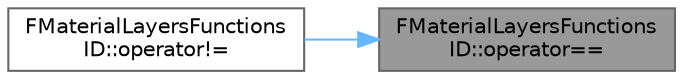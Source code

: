 digraph "FMaterialLayersFunctionsID::operator=="
{
 // INTERACTIVE_SVG=YES
 // LATEX_PDF_SIZE
  bgcolor="transparent";
  edge [fontname=Helvetica,fontsize=10,labelfontname=Helvetica,labelfontsize=10];
  node [fontname=Helvetica,fontsize=10,shape=box,height=0.2,width=0.4];
  rankdir="RL";
  Node1 [id="Node000001",label="FMaterialLayersFunctions\lID::operator==",height=0.2,width=0.4,color="gray40", fillcolor="grey60", style="filled", fontcolor="black",tooltip=" "];
  Node1 -> Node2 [id="edge1_Node000001_Node000002",dir="back",color="steelblue1",style="solid",tooltip=" "];
  Node2 [id="Node000002",label="FMaterialLayersFunctions\lID::operator!=",height=0.2,width=0.4,color="grey40", fillcolor="white", style="filled",URL="$d8/db5/structFMaterialLayersFunctionsID.html#ab3e1527c29cb3fb3c27aafe95e6656e7",tooltip=" "];
}
